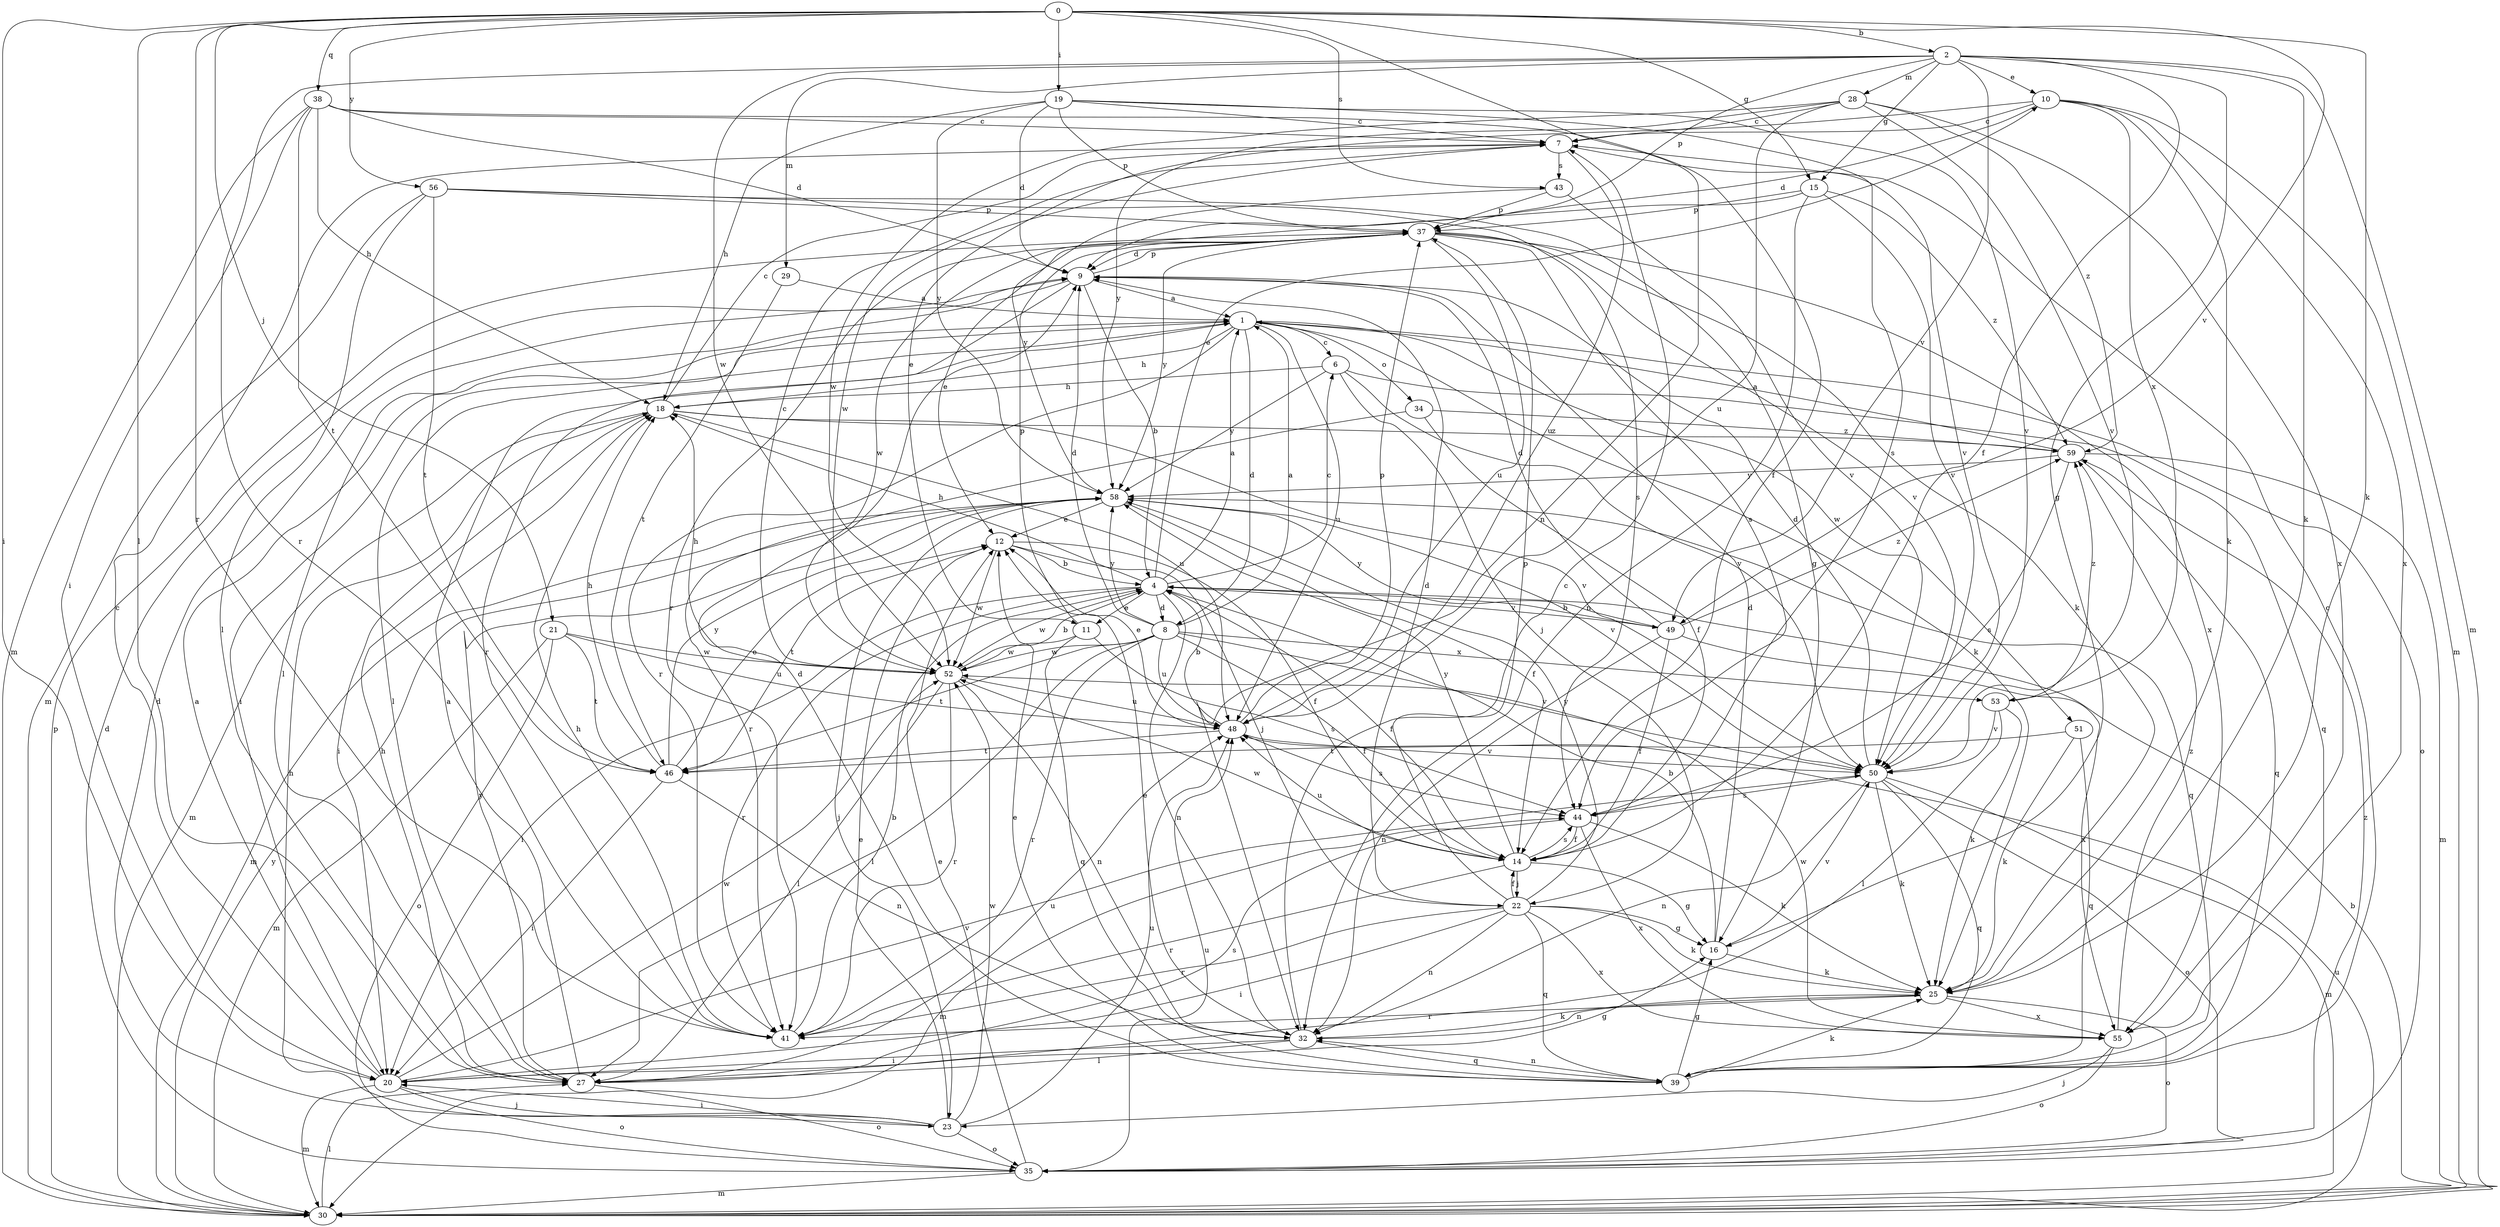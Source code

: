 strict digraph  {
0;
1;
2;
4;
6;
7;
8;
9;
10;
11;
12;
14;
15;
16;
18;
19;
20;
21;
22;
23;
25;
27;
28;
29;
30;
32;
34;
35;
37;
38;
39;
41;
43;
44;
46;
48;
49;
50;
51;
52;
53;
55;
56;
58;
59;
0 -> 2  [label=b];
0 -> 15  [label=g];
0 -> 19  [label=i];
0 -> 20  [label=i];
0 -> 21  [label=j];
0 -> 25  [label=k];
0 -> 27  [label=l];
0 -> 32  [label=n];
0 -> 38  [label=q];
0 -> 41  [label=r];
0 -> 43  [label=s];
0 -> 49  [label=v];
0 -> 56  [label=y];
1 -> 6  [label=c];
1 -> 8  [label=d];
1 -> 18  [label=h];
1 -> 20  [label=i];
1 -> 25  [label=k];
1 -> 27  [label=l];
1 -> 34  [label=o];
1 -> 35  [label=o];
1 -> 41  [label=r];
1 -> 48  [label=u];
1 -> 51  [label=w];
2 -> 10  [label=e];
2 -> 14  [label=f];
2 -> 15  [label=g];
2 -> 16  [label=g];
2 -> 25  [label=k];
2 -> 28  [label=m];
2 -> 29  [label=m];
2 -> 30  [label=m];
2 -> 37  [label=p];
2 -> 41  [label=r];
2 -> 49  [label=v];
2 -> 52  [label=w];
4 -> 1  [label=a];
4 -> 6  [label=c];
4 -> 8  [label=d];
4 -> 10  [label=e];
4 -> 11  [label=e];
4 -> 14  [label=f];
4 -> 18  [label=h];
4 -> 20  [label=i];
4 -> 32  [label=n];
4 -> 41  [label=r];
4 -> 49  [label=v];
4 -> 52  [label=w];
6 -> 18  [label=h];
6 -> 22  [label=j];
6 -> 39  [label=q];
6 -> 50  [label=v];
6 -> 58  [label=y];
7 -> 43  [label=s];
7 -> 48  [label=u];
7 -> 50  [label=v];
7 -> 52  [label=w];
8 -> 1  [label=a];
8 -> 9  [label=d];
8 -> 14  [label=f];
8 -> 27  [label=l];
8 -> 41  [label=r];
8 -> 46  [label=t];
8 -> 48  [label=u];
8 -> 50  [label=v];
8 -> 52  [label=w];
8 -> 53  [label=x];
8 -> 58  [label=y];
9 -> 1  [label=a];
9 -> 4  [label=b];
9 -> 27  [label=l];
9 -> 37  [label=p];
9 -> 41  [label=r];
10 -> 7  [label=c];
10 -> 9  [label=d];
10 -> 11  [label=e];
10 -> 25  [label=k];
10 -> 30  [label=m];
10 -> 53  [label=x];
10 -> 55  [label=x];
11 -> 37  [label=p];
11 -> 39  [label=q];
11 -> 44  [label=s];
11 -> 52  [label=w];
12 -> 4  [label=b];
12 -> 14  [label=f];
12 -> 22  [label=j];
12 -> 46  [label=t];
12 -> 52  [label=w];
14 -> 16  [label=g];
14 -> 22  [label=j];
14 -> 41  [label=r];
14 -> 44  [label=s];
14 -> 48  [label=u];
14 -> 52  [label=w];
14 -> 58  [label=y];
15 -> 32  [label=n];
15 -> 37  [label=p];
15 -> 41  [label=r];
15 -> 50  [label=v];
15 -> 59  [label=z];
16 -> 4  [label=b];
16 -> 9  [label=d];
16 -> 25  [label=k];
16 -> 50  [label=v];
18 -> 7  [label=c];
18 -> 20  [label=i];
18 -> 30  [label=m];
18 -> 48  [label=u];
18 -> 50  [label=v];
18 -> 59  [label=z];
19 -> 7  [label=c];
19 -> 9  [label=d];
19 -> 18  [label=h];
19 -> 37  [label=p];
19 -> 44  [label=s];
19 -> 50  [label=v];
19 -> 58  [label=y];
20 -> 1  [label=a];
20 -> 7  [label=c];
20 -> 16  [label=g];
20 -> 23  [label=j];
20 -> 30  [label=m];
20 -> 35  [label=o];
20 -> 50  [label=v];
20 -> 52  [label=w];
21 -> 30  [label=m];
21 -> 35  [label=o];
21 -> 46  [label=t];
21 -> 48  [label=u];
21 -> 52  [label=w];
22 -> 9  [label=d];
22 -> 14  [label=f];
22 -> 16  [label=g];
22 -> 20  [label=i];
22 -> 25  [label=k];
22 -> 32  [label=n];
22 -> 37  [label=p];
22 -> 39  [label=q];
22 -> 41  [label=r];
22 -> 55  [label=x];
22 -> 58  [label=y];
23 -> 9  [label=d];
23 -> 12  [label=e];
23 -> 18  [label=h];
23 -> 20  [label=i];
23 -> 35  [label=o];
23 -> 48  [label=u];
23 -> 52  [label=w];
25 -> 32  [label=n];
25 -> 35  [label=o];
25 -> 41  [label=r];
25 -> 55  [label=x];
27 -> 1  [label=a];
27 -> 18  [label=h];
27 -> 35  [label=o];
27 -> 44  [label=s];
27 -> 48  [label=u];
27 -> 58  [label=y];
28 -> 7  [label=c];
28 -> 48  [label=u];
28 -> 50  [label=v];
28 -> 52  [label=w];
28 -> 55  [label=x];
28 -> 58  [label=y];
28 -> 59  [label=z];
29 -> 1  [label=a];
29 -> 46  [label=t];
30 -> 4  [label=b];
30 -> 27  [label=l];
30 -> 37  [label=p];
30 -> 48  [label=u];
30 -> 58  [label=y];
32 -> 7  [label=c];
32 -> 12  [label=e];
32 -> 20  [label=i];
32 -> 25  [label=k];
32 -> 27  [label=l];
32 -> 39  [label=q];
34 -> 14  [label=f];
34 -> 41  [label=r];
34 -> 59  [label=z];
35 -> 9  [label=d];
35 -> 12  [label=e];
35 -> 30  [label=m];
35 -> 48  [label=u];
35 -> 59  [label=z];
37 -> 9  [label=d];
37 -> 12  [label=e];
37 -> 25  [label=k];
37 -> 44  [label=s];
37 -> 48  [label=u];
37 -> 50  [label=v];
37 -> 52  [label=w];
37 -> 55  [label=x];
37 -> 58  [label=y];
38 -> 7  [label=c];
38 -> 9  [label=d];
38 -> 14  [label=f];
38 -> 18  [label=h];
38 -> 20  [label=i];
38 -> 30  [label=m];
38 -> 46  [label=t];
39 -> 7  [label=c];
39 -> 9  [label=d];
39 -> 12  [label=e];
39 -> 16  [label=g];
39 -> 25  [label=k];
39 -> 32  [label=n];
41 -> 4  [label=b];
41 -> 18  [label=h];
43 -> 37  [label=p];
43 -> 50  [label=v];
43 -> 58  [label=y];
44 -> 14  [label=f];
44 -> 25  [label=k];
44 -> 30  [label=m];
44 -> 55  [label=x];
46 -> 12  [label=e];
46 -> 18  [label=h];
46 -> 20  [label=i];
46 -> 32  [label=n];
46 -> 58  [label=y];
48 -> 4  [label=b];
48 -> 12  [label=e];
48 -> 37  [label=p];
48 -> 44  [label=s];
48 -> 46  [label=t];
48 -> 50  [label=v];
49 -> 4  [label=b];
49 -> 9  [label=d];
49 -> 14  [label=f];
49 -> 32  [label=n];
49 -> 55  [label=x];
49 -> 58  [label=y];
49 -> 59  [label=z];
50 -> 9  [label=d];
50 -> 25  [label=k];
50 -> 30  [label=m];
50 -> 32  [label=n];
50 -> 35  [label=o];
50 -> 39  [label=q];
50 -> 44  [label=s];
51 -> 25  [label=k];
51 -> 39  [label=q];
51 -> 46  [label=t];
52 -> 4  [label=b];
52 -> 7  [label=c];
52 -> 18  [label=h];
52 -> 27  [label=l];
52 -> 32  [label=n];
52 -> 41  [label=r];
52 -> 48  [label=u];
53 -> 25  [label=k];
53 -> 27  [label=l];
53 -> 50  [label=v];
53 -> 59  [label=z];
55 -> 23  [label=j];
55 -> 35  [label=o];
55 -> 52  [label=w];
55 -> 59  [label=z];
56 -> 16  [label=g];
56 -> 27  [label=l];
56 -> 30  [label=m];
56 -> 37  [label=p];
56 -> 44  [label=s];
56 -> 46  [label=t];
58 -> 12  [label=e];
58 -> 14  [label=f];
58 -> 23  [label=j];
58 -> 30  [label=m];
58 -> 39  [label=q];
58 -> 50  [label=v];
59 -> 1  [label=a];
59 -> 30  [label=m];
59 -> 39  [label=q];
59 -> 44  [label=s];
59 -> 58  [label=y];
}
